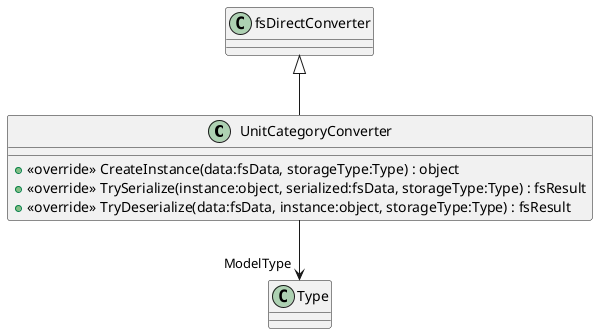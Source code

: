 @startuml
class UnitCategoryConverter {
    + <<override>> CreateInstance(data:fsData, storageType:Type) : object
    + <<override>> TrySerialize(instance:object, serialized:fsData, storageType:Type) : fsResult
    + <<override>> TryDeserialize(data:fsData, instance:object, storageType:Type) : fsResult
}
fsDirectConverter <|-- UnitCategoryConverter
UnitCategoryConverter --> "ModelType" Type
@enduml
